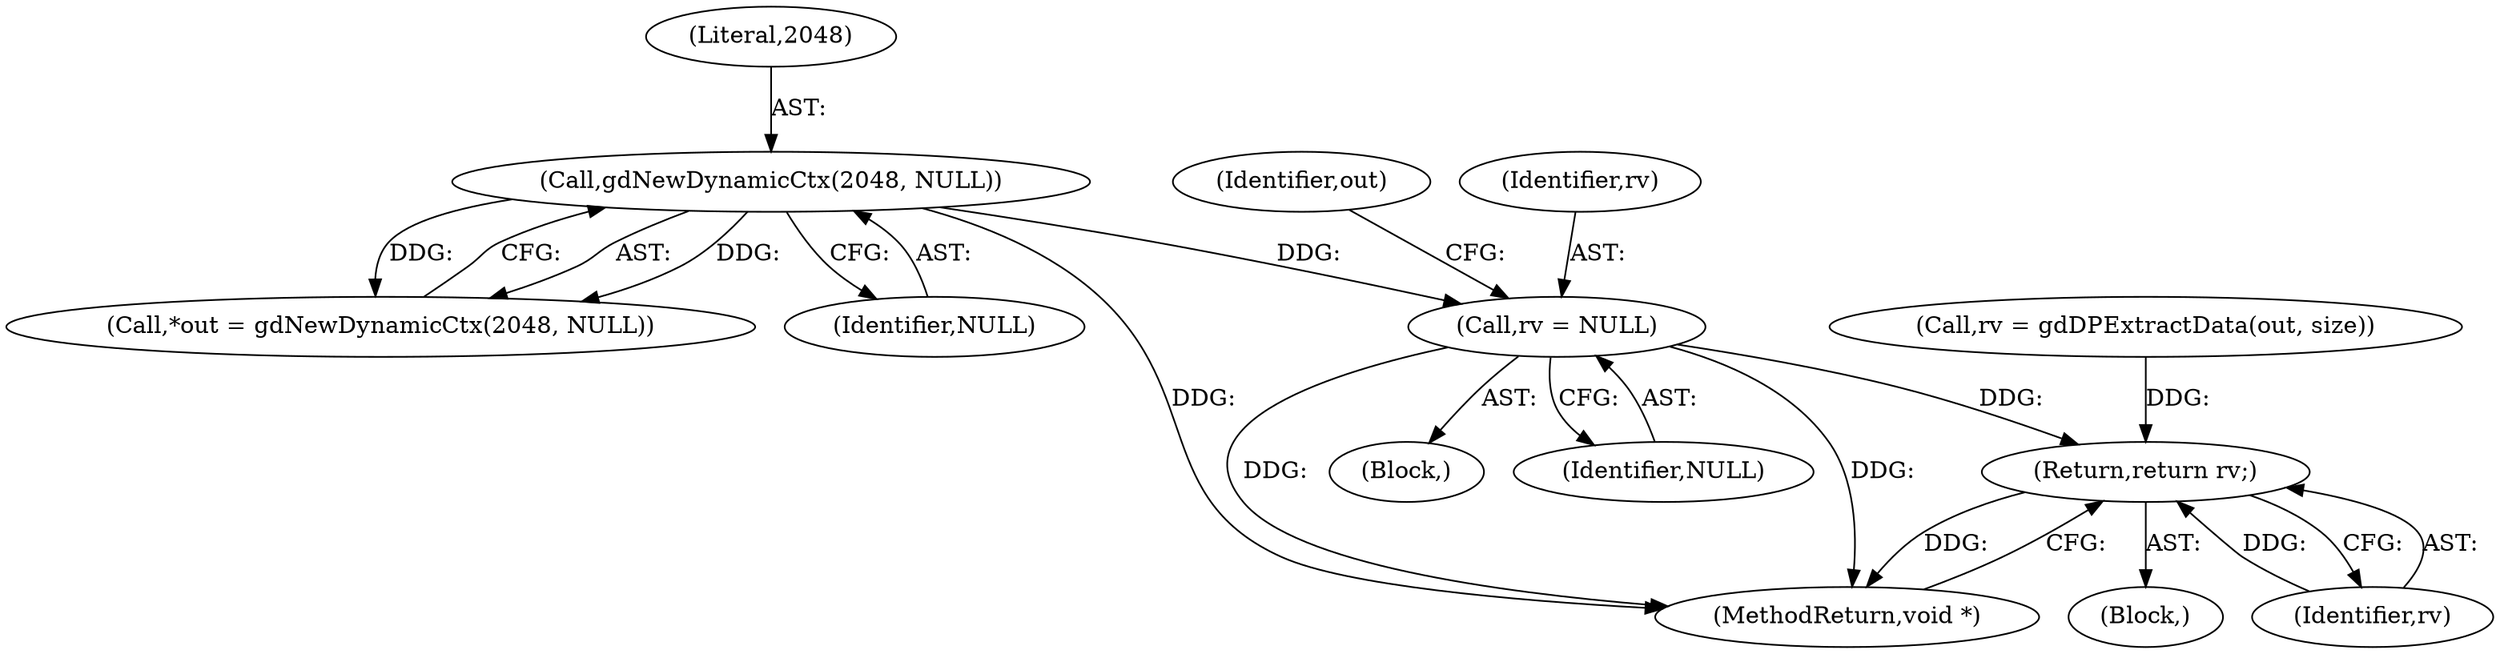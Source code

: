 digraph "0_php-src_089f7c0bc28d399b0420aa6ef058e4c1c120b2ae_4@pointer" {
"1000126" [label="(Call,rv = NULL)"];
"1000109" [label="(Call,gdNewDynamicCtx(2048, NULL))"];
"1000131" [label="(Return,return rv;)"];
"1000133" [label="(MethodReturn,void *)"];
"1000131" [label="(Return,return rv;)"];
"1000104" [label="(Block,)"];
"1000132" [label="(Identifier,rv)"];
"1000125" [label="(Block,)"];
"1000110" [label="(Literal,2048)"];
"1000107" [label="(Call,*out = gdNewDynamicCtx(2048, NULL))"];
"1000130" [label="(Identifier,out)"];
"1000127" [label="(Identifier,rv)"];
"1000111" [label="(Identifier,NULL)"];
"1000109" [label="(Call,gdNewDynamicCtx(2048, NULL))"];
"1000119" [label="(Call,rv = gdDPExtractData(out, size))"];
"1000128" [label="(Identifier,NULL)"];
"1000126" [label="(Call,rv = NULL)"];
"1000126" -> "1000125"  [label="AST: "];
"1000126" -> "1000128"  [label="CFG: "];
"1000127" -> "1000126"  [label="AST: "];
"1000128" -> "1000126"  [label="AST: "];
"1000130" -> "1000126"  [label="CFG: "];
"1000126" -> "1000133"  [label="DDG: "];
"1000126" -> "1000133"  [label="DDG: "];
"1000109" -> "1000126"  [label="DDG: "];
"1000126" -> "1000131"  [label="DDG: "];
"1000109" -> "1000107"  [label="AST: "];
"1000109" -> "1000111"  [label="CFG: "];
"1000110" -> "1000109"  [label="AST: "];
"1000111" -> "1000109"  [label="AST: "];
"1000107" -> "1000109"  [label="CFG: "];
"1000109" -> "1000133"  [label="DDG: "];
"1000109" -> "1000107"  [label="DDG: "];
"1000109" -> "1000107"  [label="DDG: "];
"1000131" -> "1000104"  [label="AST: "];
"1000131" -> "1000132"  [label="CFG: "];
"1000132" -> "1000131"  [label="AST: "];
"1000133" -> "1000131"  [label="CFG: "];
"1000131" -> "1000133"  [label="DDG: "];
"1000132" -> "1000131"  [label="DDG: "];
"1000119" -> "1000131"  [label="DDG: "];
}
